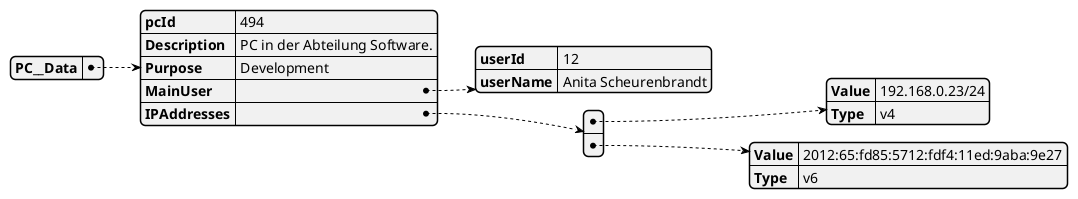 @startjson
{
    "PC__Data": {
        "pcId": 494,
        "Description": "PC in der Abteilung Software.",
        "Purpose": "Development",
        "MainUser": {
            "userId": 12,
            "userName": "Anita Scheurenbrandt"
        },
        "IPAddresses": [
            {
                "Value": "192.168.0.23/24",
                "Type": "v4"
            },
            {
                "Value": "2012:65:fd85:5712:fdf4:11ed:9aba:9e27",
                "Type": "v6"
            }
        ]
    } 
}
@endjson